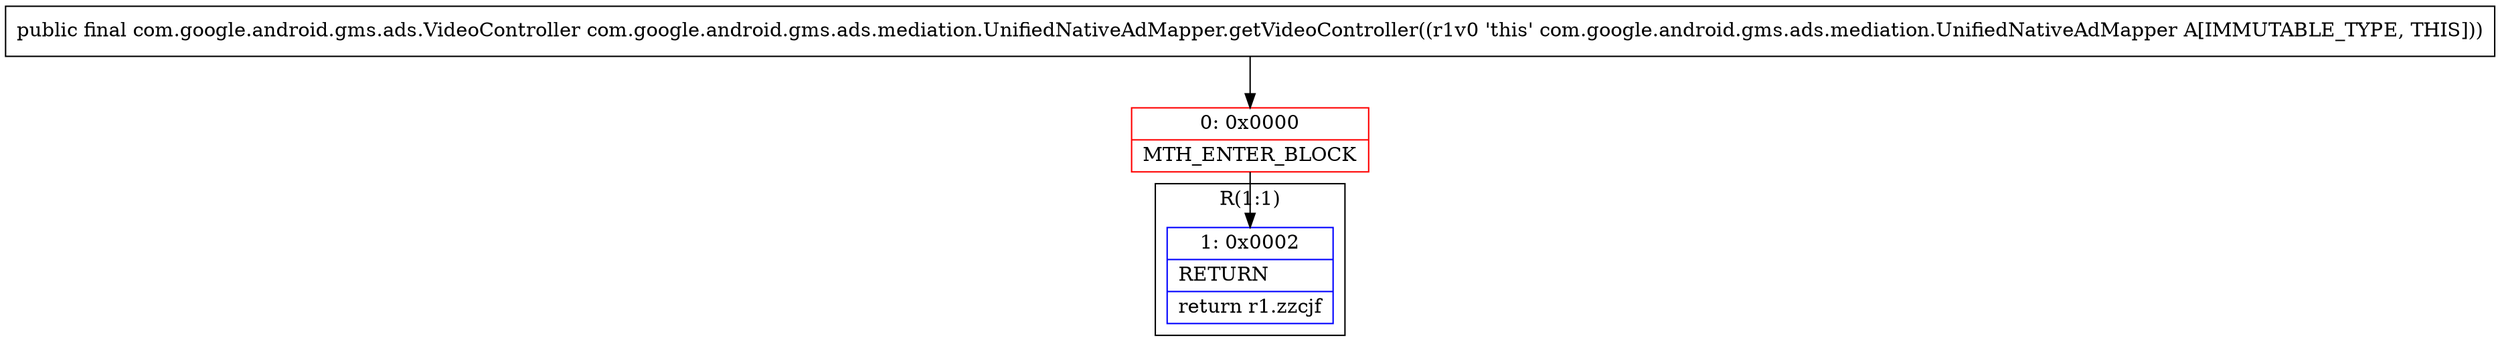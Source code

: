 digraph "CFG forcom.google.android.gms.ads.mediation.UnifiedNativeAdMapper.getVideoController()Lcom\/google\/android\/gms\/ads\/VideoController;" {
subgraph cluster_Region_750592306 {
label = "R(1:1)";
node [shape=record,color=blue];
Node_1 [shape=record,label="{1\:\ 0x0002|RETURN\l|return r1.zzcjf\l}"];
}
Node_0 [shape=record,color=red,label="{0\:\ 0x0000|MTH_ENTER_BLOCK\l}"];
MethodNode[shape=record,label="{public final com.google.android.gms.ads.VideoController com.google.android.gms.ads.mediation.UnifiedNativeAdMapper.getVideoController((r1v0 'this' com.google.android.gms.ads.mediation.UnifiedNativeAdMapper A[IMMUTABLE_TYPE, THIS])) }"];
MethodNode -> Node_0;
Node_0 -> Node_1;
}

